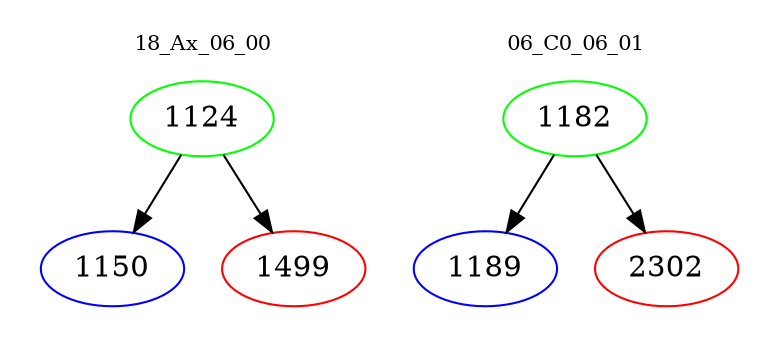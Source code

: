 digraph{
subgraph cluster_0 {
color = white
label = "18_Ax_06_00";
fontsize=10;
T0_1124 [label="1124", color="green"]
T0_1124 -> T0_1150 [color="black"]
T0_1150 [label="1150", color="blue"]
T0_1124 -> T0_1499 [color="black"]
T0_1499 [label="1499", color="red"]
}
subgraph cluster_1 {
color = white
label = "06_C0_06_01";
fontsize=10;
T1_1182 [label="1182", color="green"]
T1_1182 -> T1_1189 [color="black"]
T1_1189 [label="1189", color="blue"]
T1_1182 -> T1_2302 [color="black"]
T1_2302 [label="2302", color="red"]
}
}
